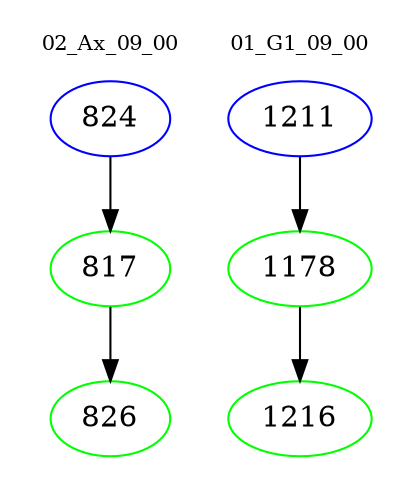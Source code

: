 digraph{
subgraph cluster_0 {
color = white
label = "02_Ax_09_00";
fontsize=10;
T0_824 [label="824", color="blue"]
T0_824 -> T0_817 [color="black"]
T0_817 [label="817", color="green"]
T0_817 -> T0_826 [color="black"]
T0_826 [label="826", color="green"]
}
subgraph cluster_1 {
color = white
label = "01_G1_09_00";
fontsize=10;
T1_1211 [label="1211", color="blue"]
T1_1211 -> T1_1178 [color="black"]
T1_1178 [label="1178", color="green"]
T1_1178 -> T1_1216 [color="black"]
T1_1216 [label="1216", color="green"]
}
}
